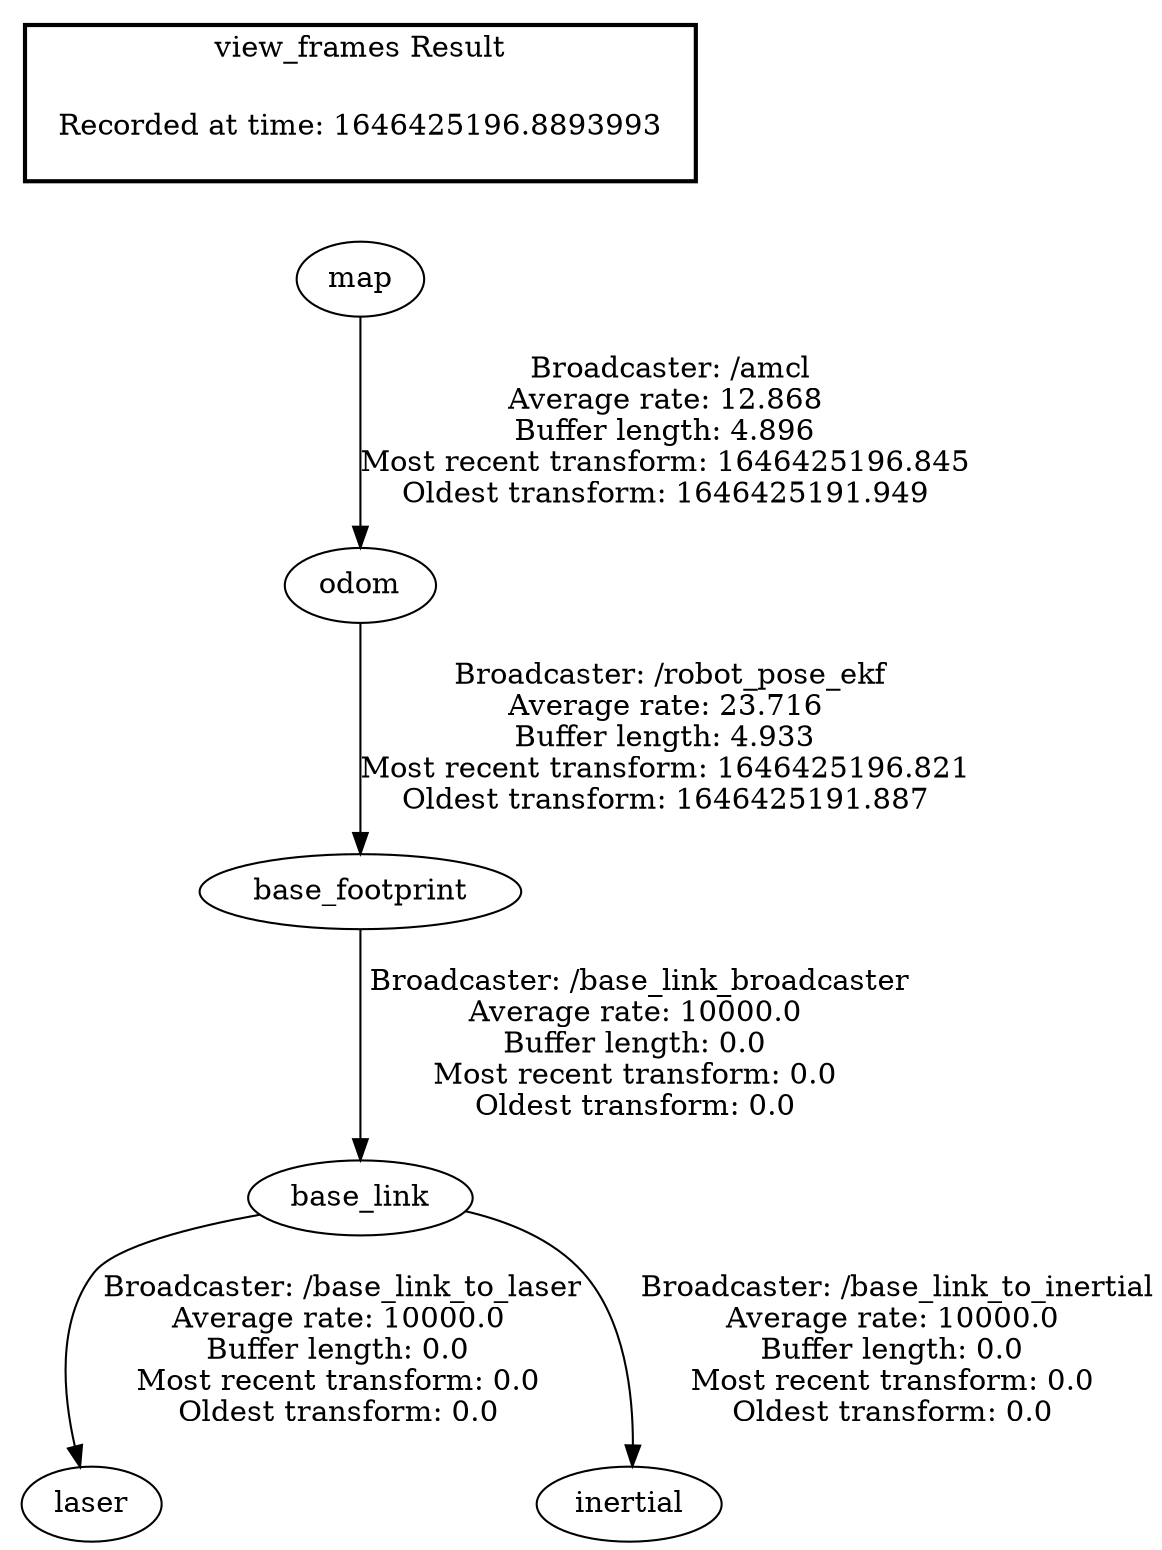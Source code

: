 digraph G {
"base_link" -> "laser"[label=" Broadcaster: /base_link_to_laser\nAverage rate: 10000.0\nBuffer length: 0.0\nMost recent transform: 0.0\nOldest transform: 0.0\n"];
"base_footprint" -> "base_link"[label=" Broadcaster: /base_link_broadcaster\nAverage rate: 10000.0\nBuffer length: 0.0\nMost recent transform: 0.0\nOldest transform: 0.0\n"];
"base_link" -> "inertial"[label=" Broadcaster: /base_link_to_inertial\nAverage rate: 10000.0\nBuffer length: 0.0\nMost recent transform: 0.0\nOldest transform: 0.0\n"];
"odom" -> "base_footprint"[label=" Broadcaster: /robot_pose_ekf\nAverage rate: 23.716\nBuffer length: 4.933\nMost recent transform: 1646425196.821\nOldest transform: 1646425191.887\n"];
"map" -> "odom"[label=" Broadcaster: /amcl\nAverage rate: 12.868\nBuffer length: 4.896\nMost recent transform: 1646425196.845\nOldest transform: 1646425191.949\n"];
edge [style=invis];
 subgraph cluster_legend { style=bold; color=black; label ="view_frames Result";
"Recorded at time: 1646425196.8893993"[ shape=plaintext ] ;
}->"map";
}